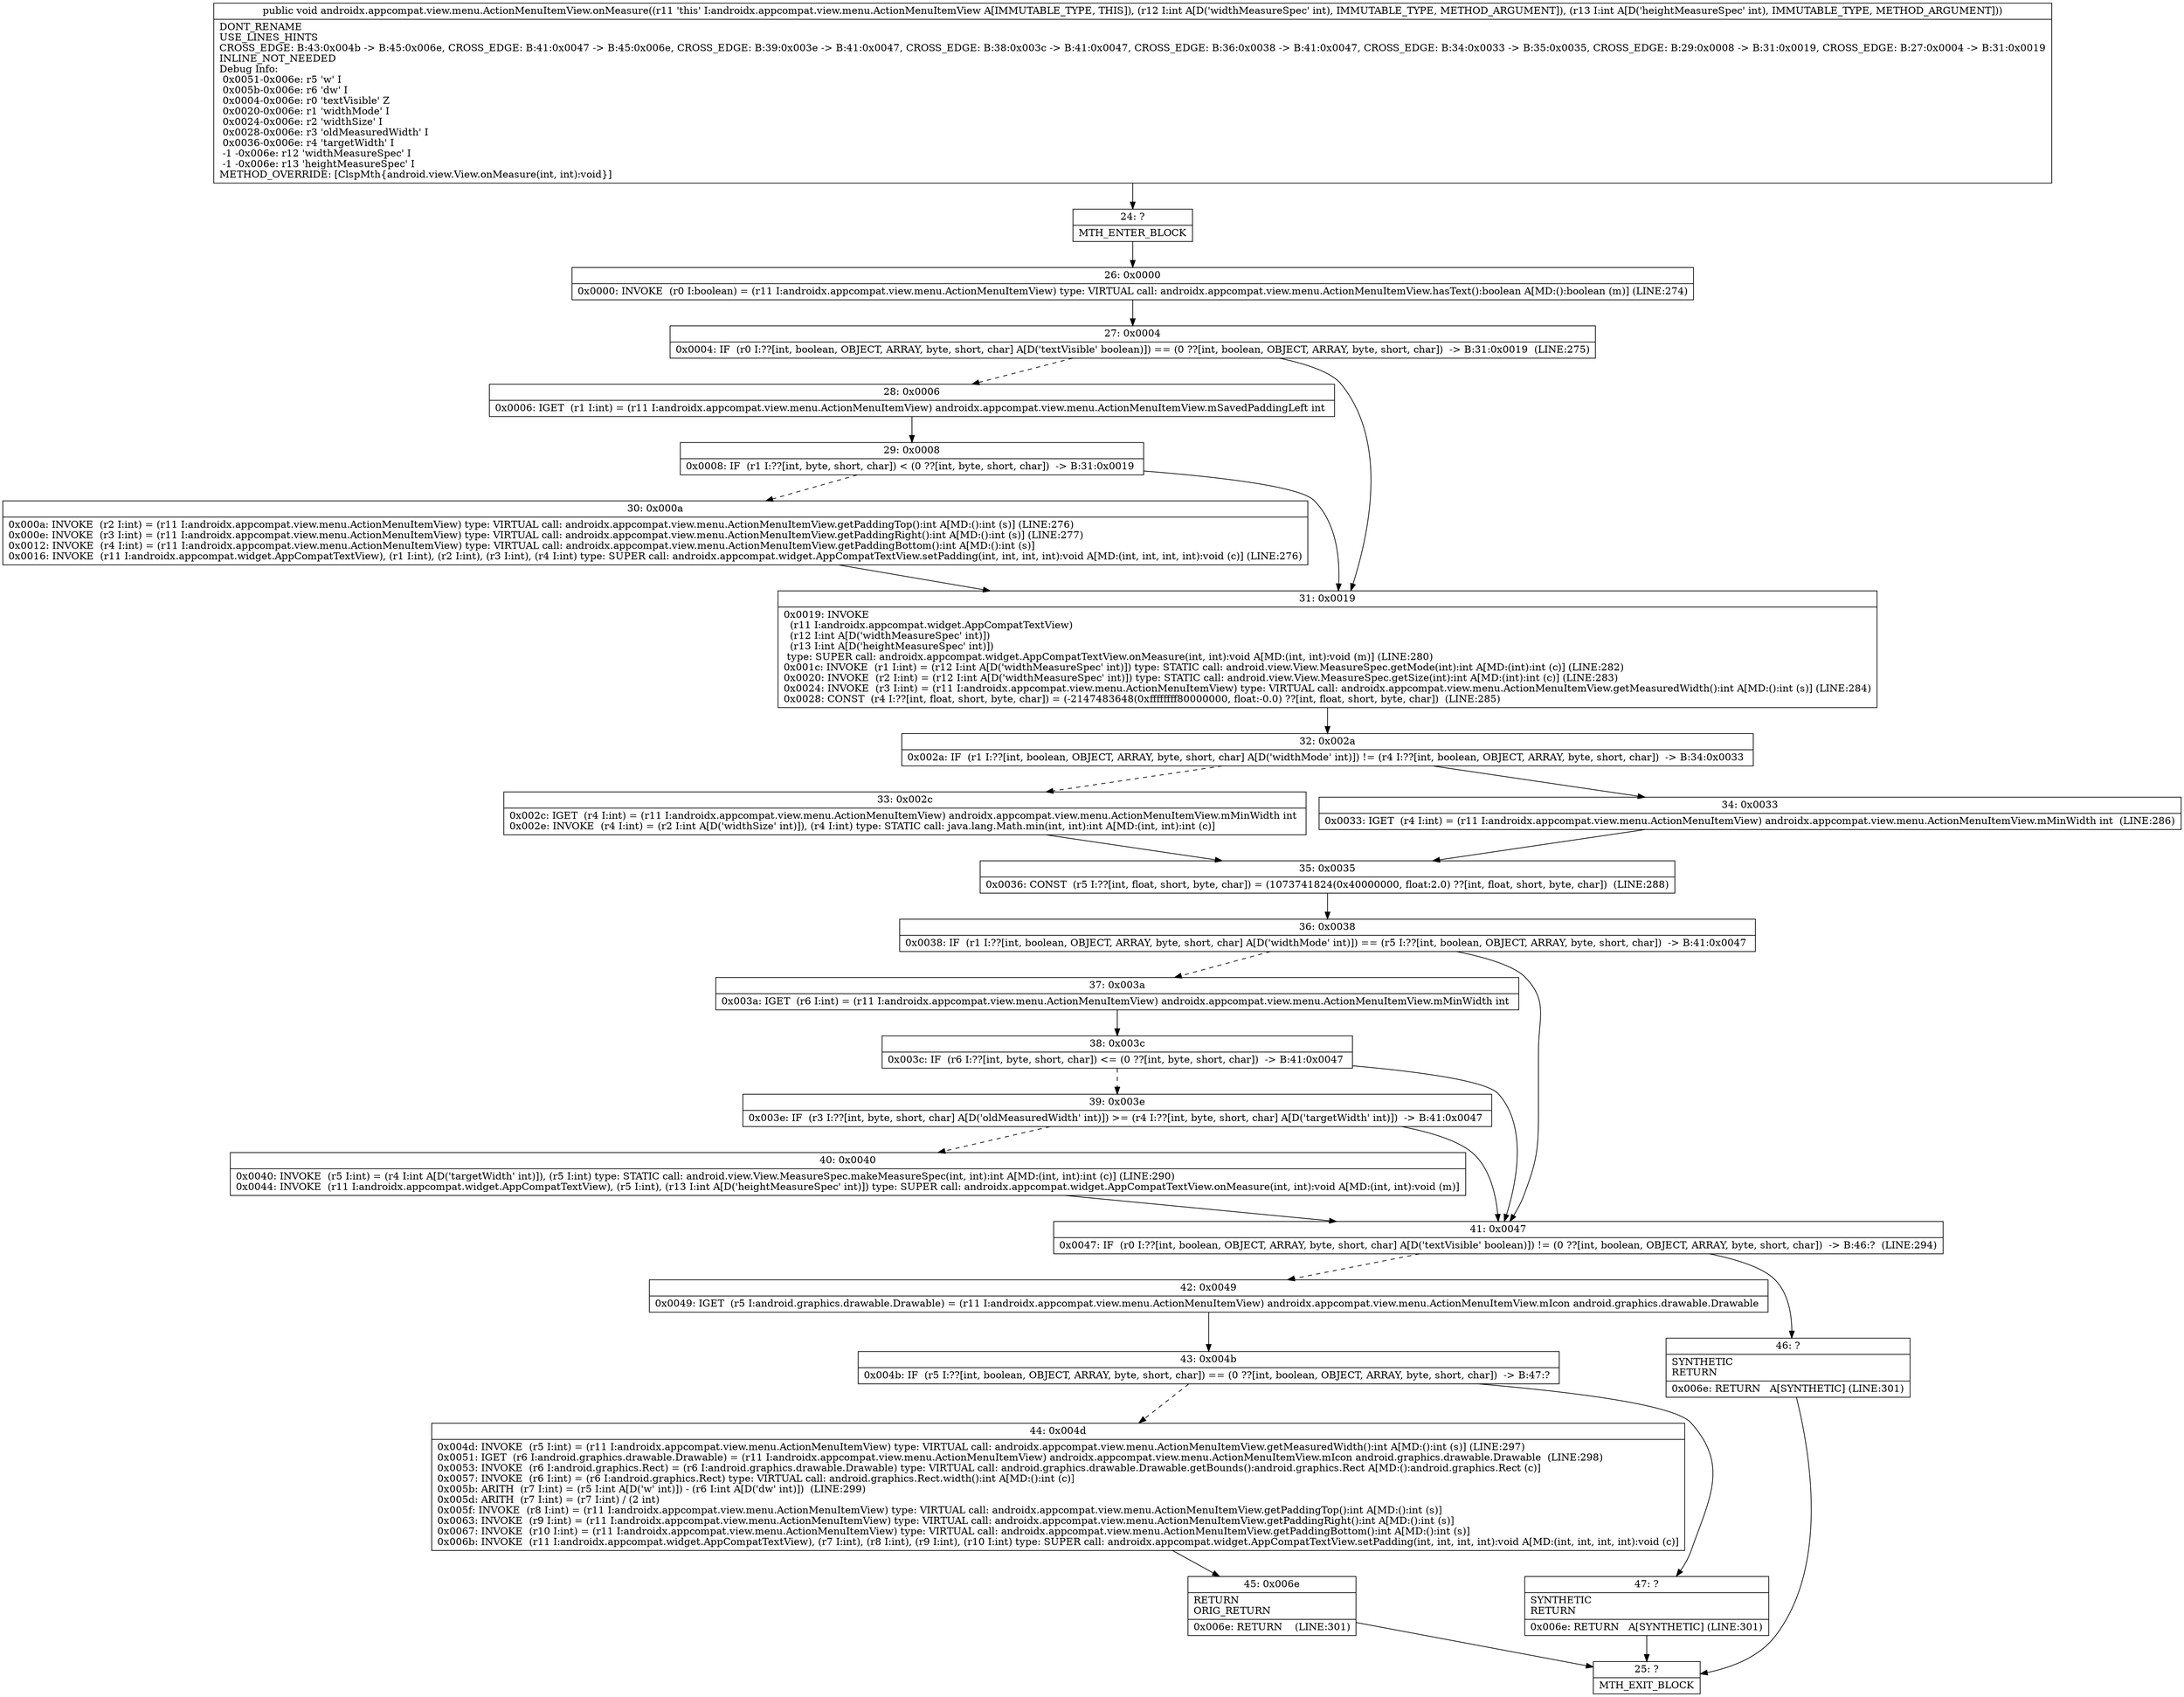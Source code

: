 digraph "CFG forandroidx.appcompat.view.menu.ActionMenuItemView.onMeasure(II)V" {
Node_24 [shape=record,label="{24\:\ ?|MTH_ENTER_BLOCK\l}"];
Node_26 [shape=record,label="{26\:\ 0x0000|0x0000: INVOKE  (r0 I:boolean) = (r11 I:androidx.appcompat.view.menu.ActionMenuItemView) type: VIRTUAL call: androidx.appcompat.view.menu.ActionMenuItemView.hasText():boolean A[MD:():boolean (m)] (LINE:274)\l}"];
Node_27 [shape=record,label="{27\:\ 0x0004|0x0004: IF  (r0 I:??[int, boolean, OBJECT, ARRAY, byte, short, char] A[D('textVisible' boolean)]) == (0 ??[int, boolean, OBJECT, ARRAY, byte, short, char])  \-\> B:31:0x0019  (LINE:275)\l}"];
Node_28 [shape=record,label="{28\:\ 0x0006|0x0006: IGET  (r1 I:int) = (r11 I:androidx.appcompat.view.menu.ActionMenuItemView) androidx.appcompat.view.menu.ActionMenuItemView.mSavedPaddingLeft int \l}"];
Node_29 [shape=record,label="{29\:\ 0x0008|0x0008: IF  (r1 I:??[int, byte, short, char]) \< (0 ??[int, byte, short, char])  \-\> B:31:0x0019 \l}"];
Node_30 [shape=record,label="{30\:\ 0x000a|0x000a: INVOKE  (r2 I:int) = (r11 I:androidx.appcompat.view.menu.ActionMenuItemView) type: VIRTUAL call: androidx.appcompat.view.menu.ActionMenuItemView.getPaddingTop():int A[MD:():int (s)] (LINE:276)\l0x000e: INVOKE  (r3 I:int) = (r11 I:androidx.appcompat.view.menu.ActionMenuItemView) type: VIRTUAL call: androidx.appcompat.view.menu.ActionMenuItemView.getPaddingRight():int A[MD:():int (s)] (LINE:277)\l0x0012: INVOKE  (r4 I:int) = (r11 I:androidx.appcompat.view.menu.ActionMenuItemView) type: VIRTUAL call: androidx.appcompat.view.menu.ActionMenuItemView.getPaddingBottom():int A[MD:():int (s)]\l0x0016: INVOKE  (r11 I:androidx.appcompat.widget.AppCompatTextView), (r1 I:int), (r2 I:int), (r3 I:int), (r4 I:int) type: SUPER call: androidx.appcompat.widget.AppCompatTextView.setPadding(int, int, int, int):void A[MD:(int, int, int, int):void (c)] (LINE:276)\l}"];
Node_31 [shape=record,label="{31\:\ 0x0019|0x0019: INVOKE  \l  (r11 I:androidx.appcompat.widget.AppCompatTextView)\l  (r12 I:int A[D('widthMeasureSpec' int)])\l  (r13 I:int A[D('heightMeasureSpec' int)])\l type: SUPER call: androidx.appcompat.widget.AppCompatTextView.onMeasure(int, int):void A[MD:(int, int):void (m)] (LINE:280)\l0x001c: INVOKE  (r1 I:int) = (r12 I:int A[D('widthMeasureSpec' int)]) type: STATIC call: android.view.View.MeasureSpec.getMode(int):int A[MD:(int):int (c)] (LINE:282)\l0x0020: INVOKE  (r2 I:int) = (r12 I:int A[D('widthMeasureSpec' int)]) type: STATIC call: android.view.View.MeasureSpec.getSize(int):int A[MD:(int):int (c)] (LINE:283)\l0x0024: INVOKE  (r3 I:int) = (r11 I:androidx.appcompat.view.menu.ActionMenuItemView) type: VIRTUAL call: androidx.appcompat.view.menu.ActionMenuItemView.getMeasuredWidth():int A[MD:():int (s)] (LINE:284)\l0x0028: CONST  (r4 I:??[int, float, short, byte, char]) = (\-2147483648(0xffffffff80000000, float:\-0.0) ??[int, float, short, byte, char])  (LINE:285)\l}"];
Node_32 [shape=record,label="{32\:\ 0x002a|0x002a: IF  (r1 I:??[int, boolean, OBJECT, ARRAY, byte, short, char] A[D('widthMode' int)]) != (r4 I:??[int, boolean, OBJECT, ARRAY, byte, short, char])  \-\> B:34:0x0033 \l}"];
Node_33 [shape=record,label="{33\:\ 0x002c|0x002c: IGET  (r4 I:int) = (r11 I:androidx.appcompat.view.menu.ActionMenuItemView) androidx.appcompat.view.menu.ActionMenuItemView.mMinWidth int \l0x002e: INVOKE  (r4 I:int) = (r2 I:int A[D('widthSize' int)]), (r4 I:int) type: STATIC call: java.lang.Math.min(int, int):int A[MD:(int, int):int (c)]\l}"];
Node_35 [shape=record,label="{35\:\ 0x0035|0x0036: CONST  (r5 I:??[int, float, short, byte, char]) = (1073741824(0x40000000, float:2.0) ??[int, float, short, byte, char])  (LINE:288)\l}"];
Node_36 [shape=record,label="{36\:\ 0x0038|0x0038: IF  (r1 I:??[int, boolean, OBJECT, ARRAY, byte, short, char] A[D('widthMode' int)]) == (r5 I:??[int, boolean, OBJECT, ARRAY, byte, short, char])  \-\> B:41:0x0047 \l}"];
Node_37 [shape=record,label="{37\:\ 0x003a|0x003a: IGET  (r6 I:int) = (r11 I:androidx.appcompat.view.menu.ActionMenuItemView) androidx.appcompat.view.menu.ActionMenuItemView.mMinWidth int \l}"];
Node_38 [shape=record,label="{38\:\ 0x003c|0x003c: IF  (r6 I:??[int, byte, short, char]) \<= (0 ??[int, byte, short, char])  \-\> B:41:0x0047 \l}"];
Node_39 [shape=record,label="{39\:\ 0x003e|0x003e: IF  (r3 I:??[int, byte, short, char] A[D('oldMeasuredWidth' int)]) \>= (r4 I:??[int, byte, short, char] A[D('targetWidth' int)])  \-\> B:41:0x0047 \l}"];
Node_40 [shape=record,label="{40\:\ 0x0040|0x0040: INVOKE  (r5 I:int) = (r4 I:int A[D('targetWidth' int)]), (r5 I:int) type: STATIC call: android.view.View.MeasureSpec.makeMeasureSpec(int, int):int A[MD:(int, int):int (c)] (LINE:290)\l0x0044: INVOKE  (r11 I:androidx.appcompat.widget.AppCompatTextView), (r5 I:int), (r13 I:int A[D('heightMeasureSpec' int)]) type: SUPER call: androidx.appcompat.widget.AppCompatTextView.onMeasure(int, int):void A[MD:(int, int):void (m)]\l}"];
Node_41 [shape=record,label="{41\:\ 0x0047|0x0047: IF  (r0 I:??[int, boolean, OBJECT, ARRAY, byte, short, char] A[D('textVisible' boolean)]) != (0 ??[int, boolean, OBJECT, ARRAY, byte, short, char])  \-\> B:46:?  (LINE:294)\l}"];
Node_42 [shape=record,label="{42\:\ 0x0049|0x0049: IGET  (r5 I:android.graphics.drawable.Drawable) = (r11 I:androidx.appcompat.view.menu.ActionMenuItemView) androidx.appcompat.view.menu.ActionMenuItemView.mIcon android.graphics.drawable.Drawable \l}"];
Node_43 [shape=record,label="{43\:\ 0x004b|0x004b: IF  (r5 I:??[int, boolean, OBJECT, ARRAY, byte, short, char]) == (0 ??[int, boolean, OBJECT, ARRAY, byte, short, char])  \-\> B:47:? \l}"];
Node_44 [shape=record,label="{44\:\ 0x004d|0x004d: INVOKE  (r5 I:int) = (r11 I:androidx.appcompat.view.menu.ActionMenuItemView) type: VIRTUAL call: androidx.appcompat.view.menu.ActionMenuItemView.getMeasuredWidth():int A[MD:():int (s)] (LINE:297)\l0x0051: IGET  (r6 I:android.graphics.drawable.Drawable) = (r11 I:androidx.appcompat.view.menu.ActionMenuItemView) androidx.appcompat.view.menu.ActionMenuItemView.mIcon android.graphics.drawable.Drawable  (LINE:298)\l0x0053: INVOKE  (r6 I:android.graphics.Rect) = (r6 I:android.graphics.drawable.Drawable) type: VIRTUAL call: android.graphics.drawable.Drawable.getBounds():android.graphics.Rect A[MD:():android.graphics.Rect (c)]\l0x0057: INVOKE  (r6 I:int) = (r6 I:android.graphics.Rect) type: VIRTUAL call: android.graphics.Rect.width():int A[MD:():int (c)]\l0x005b: ARITH  (r7 I:int) = (r5 I:int A[D('w' int)]) \- (r6 I:int A[D('dw' int)])  (LINE:299)\l0x005d: ARITH  (r7 I:int) = (r7 I:int) \/ (2 int) \l0x005f: INVOKE  (r8 I:int) = (r11 I:androidx.appcompat.view.menu.ActionMenuItemView) type: VIRTUAL call: androidx.appcompat.view.menu.ActionMenuItemView.getPaddingTop():int A[MD:():int (s)]\l0x0063: INVOKE  (r9 I:int) = (r11 I:androidx.appcompat.view.menu.ActionMenuItemView) type: VIRTUAL call: androidx.appcompat.view.menu.ActionMenuItemView.getPaddingRight():int A[MD:():int (s)]\l0x0067: INVOKE  (r10 I:int) = (r11 I:androidx.appcompat.view.menu.ActionMenuItemView) type: VIRTUAL call: androidx.appcompat.view.menu.ActionMenuItemView.getPaddingBottom():int A[MD:():int (s)]\l0x006b: INVOKE  (r11 I:androidx.appcompat.widget.AppCompatTextView), (r7 I:int), (r8 I:int), (r9 I:int), (r10 I:int) type: SUPER call: androidx.appcompat.widget.AppCompatTextView.setPadding(int, int, int, int):void A[MD:(int, int, int, int):void (c)]\l}"];
Node_45 [shape=record,label="{45\:\ 0x006e|RETURN\lORIG_RETURN\l|0x006e: RETURN    (LINE:301)\l}"];
Node_25 [shape=record,label="{25\:\ ?|MTH_EXIT_BLOCK\l}"];
Node_47 [shape=record,label="{47\:\ ?|SYNTHETIC\lRETURN\l|0x006e: RETURN   A[SYNTHETIC] (LINE:301)\l}"];
Node_46 [shape=record,label="{46\:\ ?|SYNTHETIC\lRETURN\l|0x006e: RETURN   A[SYNTHETIC] (LINE:301)\l}"];
Node_34 [shape=record,label="{34\:\ 0x0033|0x0033: IGET  (r4 I:int) = (r11 I:androidx.appcompat.view.menu.ActionMenuItemView) androidx.appcompat.view.menu.ActionMenuItemView.mMinWidth int  (LINE:286)\l}"];
MethodNode[shape=record,label="{public void androidx.appcompat.view.menu.ActionMenuItemView.onMeasure((r11 'this' I:androidx.appcompat.view.menu.ActionMenuItemView A[IMMUTABLE_TYPE, THIS]), (r12 I:int A[D('widthMeasureSpec' int), IMMUTABLE_TYPE, METHOD_ARGUMENT]), (r13 I:int A[D('heightMeasureSpec' int), IMMUTABLE_TYPE, METHOD_ARGUMENT]))  | DONT_RENAME\lUSE_LINES_HINTS\lCROSS_EDGE: B:43:0x004b \-\> B:45:0x006e, CROSS_EDGE: B:41:0x0047 \-\> B:45:0x006e, CROSS_EDGE: B:39:0x003e \-\> B:41:0x0047, CROSS_EDGE: B:38:0x003c \-\> B:41:0x0047, CROSS_EDGE: B:36:0x0038 \-\> B:41:0x0047, CROSS_EDGE: B:34:0x0033 \-\> B:35:0x0035, CROSS_EDGE: B:29:0x0008 \-\> B:31:0x0019, CROSS_EDGE: B:27:0x0004 \-\> B:31:0x0019\lINLINE_NOT_NEEDED\lDebug Info:\l  0x0051\-0x006e: r5 'w' I\l  0x005b\-0x006e: r6 'dw' I\l  0x0004\-0x006e: r0 'textVisible' Z\l  0x0020\-0x006e: r1 'widthMode' I\l  0x0024\-0x006e: r2 'widthSize' I\l  0x0028\-0x006e: r3 'oldMeasuredWidth' I\l  0x0036\-0x006e: r4 'targetWidth' I\l  \-1 \-0x006e: r12 'widthMeasureSpec' I\l  \-1 \-0x006e: r13 'heightMeasureSpec' I\lMETHOD_OVERRIDE: [ClspMth\{android.view.View.onMeasure(int, int):void\}]\l}"];
MethodNode -> Node_24;Node_24 -> Node_26;
Node_26 -> Node_27;
Node_27 -> Node_28[style=dashed];
Node_27 -> Node_31;
Node_28 -> Node_29;
Node_29 -> Node_30[style=dashed];
Node_29 -> Node_31;
Node_30 -> Node_31;
Node_31 -> Node_32;
Node_32 -> Node_33[style=dashed];
Node_32 -> Node_34;
Node_33 -> Node_35;
Node_35 -> Node_36;
Node_36 -> Node_37[style=dashed];
Node_36 -> Node_41;
Node_37 -> Node_38;
Node_38 -> Node_39[style=dashed];
Node_38 -> Node_41;
Node_39 -> Node_40[style=dashed];
Node_39 -> Node_41;
Node_40 -> Node_41;
Node_41 -> Node_42[style=dashed];
Node_41 -> Node_46;
Node_42 -> Node_43;
Node_43 -> Node_44[style=dashed];
Node_43 -> Node_47;
Node_44 -> Node_45;
Node_45 -> Node_25;
Node_47 -> Node_25;
Node_46 -> Node_25;
Node_34 -> Node_35;
}

